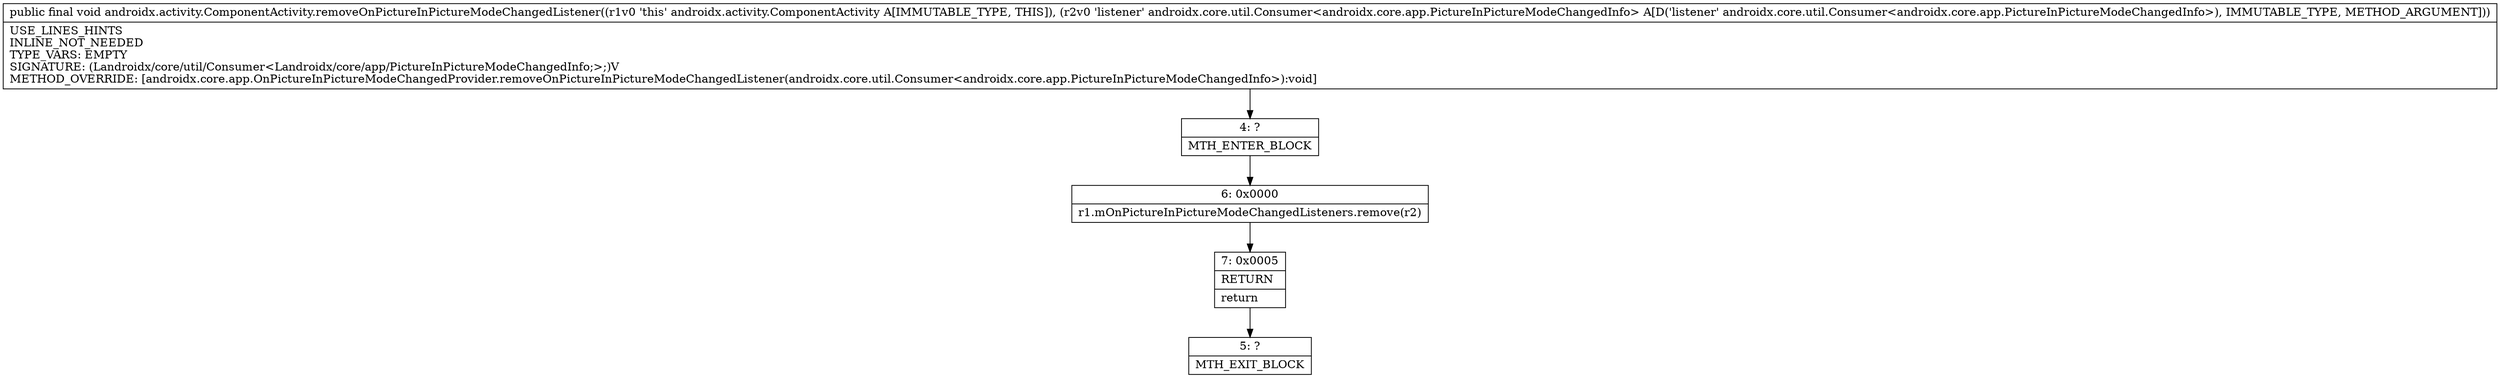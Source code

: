 digraph "CFG forandroidx.activity.ComponentActivity.removeOnPictureInPictureModeChangedListener(Landroidx\/core\/util\/Consumer;)V" {
Node_4 [shape=record,label="{4\:\ ?|MTH_ENTER_BLOCK\l}"];
Node_6 [shape=record,label="{6\:\ 0x0000|r1.mOnPictureInPictureModeChangedListeners.remove(r2)\l}"];
Node_7 [shape=record,label="{7\:\ 0x0005|RETURN\l|return\l}"];
Node_5 [shape=record,label="{5\:\ ?|MTH_EXIT_BLOCK\l}"];
MethodNode[shape=record,label="{public final void androidx.activity.ComponentActivity.removeOnPictureInPictureModeChangedListener((r1v0 'this' androidx.activity.ComponentActivity A[IMMUTABLE_TYPE, THIS]), (r2v0 'listener' androidx.core.util.Consumer\<androidx.core.app.PictureInPictureModeChangedInfo\> A[D('listener' androidx.core.util.Consumer\<androidx.core.app.PictureInPictureModeChangedInfo\>), IMMUTABLE_TYPE, METHOD_ARGUMENT]))  | USE_LINES_HINTS\lINLINE_NOT_NEEDED\lTYPE_VARS: EMPTY\lSIGNATURE: (Landroidx\/core\/util\/Consumer\<Landroidx\/core\/app\/PictureInPictureModeChangedInfo;\>;)V\lMETHOD_OVERRIDE: [androidx.core.app.OnPictureInPictureModeChangedProvider.removeOnPictureInPictureModeChangedListener(androidx.core.util.Consumer\<androidx.core.app.PictureInPictureModeChangedInfo\>):void]\l}"];
MethodNode -> Node_4;Node_4 -> Node_6;
Node_6 -> Node_7;
Node_7 -> Node_5;
}

